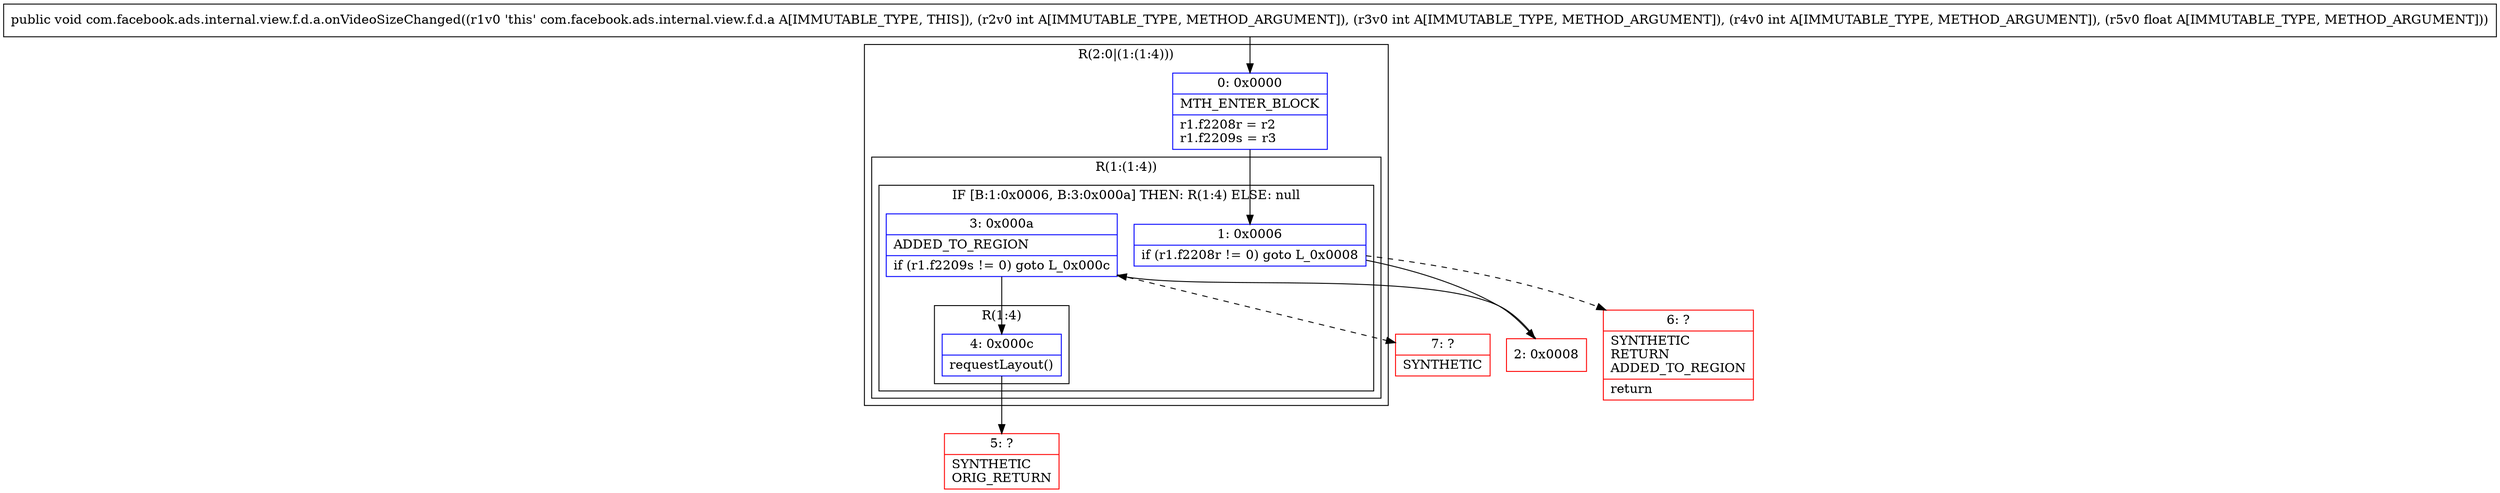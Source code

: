 digraph "CFG forcom.facebook.ads.internal.view.f.d.a.onVideoSizeChanged(IIIF)V" {
subgraph cluster_Region_1966589780 {
label = "R(2:0|(1:(1:4)))";
node [shape=record,color=blue];
Node_0 [shape=record,label="{0\:\ 0x0000|MTH_ENTER_BLOCK\l|r1.f2208r = r2\lr1.f2209s = r3\l}"];
subgraph cluster_Region_1140046603 {
label = "R(1:(1:4))";
node [shape=record,color=blue];
subgraph cluster_IfRegion_2127083780 {
label = "IF [B:1:0x0006, B:3:0x000a] THEN: R(1:4) ELSE: null";
node [shape=record,color=blue];
Node_1 [shape=record,label="{1\:\ 0x0006|if (r1.f2208r != 0) goto L_0x0008\l}"];
Node_3 [shape=record,label="{3\:\ 0x000a|ADDED_TO_REGION\l|if (r1.f2209s != 0) goto L_0x000c\l}"];
subgraph cluster_Region_1540598725 {
label = "R(1:4)";
node [shape=record,color=blue];
Node_4 [shape=record,label="{4\:\ 0x000c|requestLayout()\l}"];
}
}
}
}
Node_2 [shape=record,color=red,label="{2\:\ 0x0008}"];
Node_5 [shape=record,color=red,label="{5\:\ ?|SYNTHETIC\lORIG_RETURN\l}"];
Node_6 [shape=record,color=red,label="{6\:\ ?|SYNTHETIC\lRETURN\lADDED_TO_REGION\l|return\l}"];
Node_7 [shape=record,color=red,label="{7\:\ ?|SYNTHETIC\l}"];
MethodNode[shape=record,label="{public void com.facebook.ads.internal.view.f.d.a.onVideoSizeChanged((r1v0 'this' com.facebook.ads.internal.view.f.d.a A[IMMUTABLE_TYPE, THIS]), (r2v0 int A[IMMUTABLE_TYPE, METHOD_ARGUMENT]), (r3v0 int A[IMMUTABLE_TYPE, METHOD_ARGUMENT]), (r4v0 int A[IMMUTABLE_TYPE, METHOD_ARGUMENT]), (r5v0 float A[IMMUTABLE_TYPE, METHOD_ARGUMENT])) }"];
MethodNode -> Node_0;
Node_0 -> Node_1;
Node_1 -> Node_2;
Node_1 -> Node_6[style=dashed];
Node_3 -> Node_4;
Node_3 -> Node_7[style=dashed];
Node_4 -> Node_5;
Node_2 -> Node_3;
}

